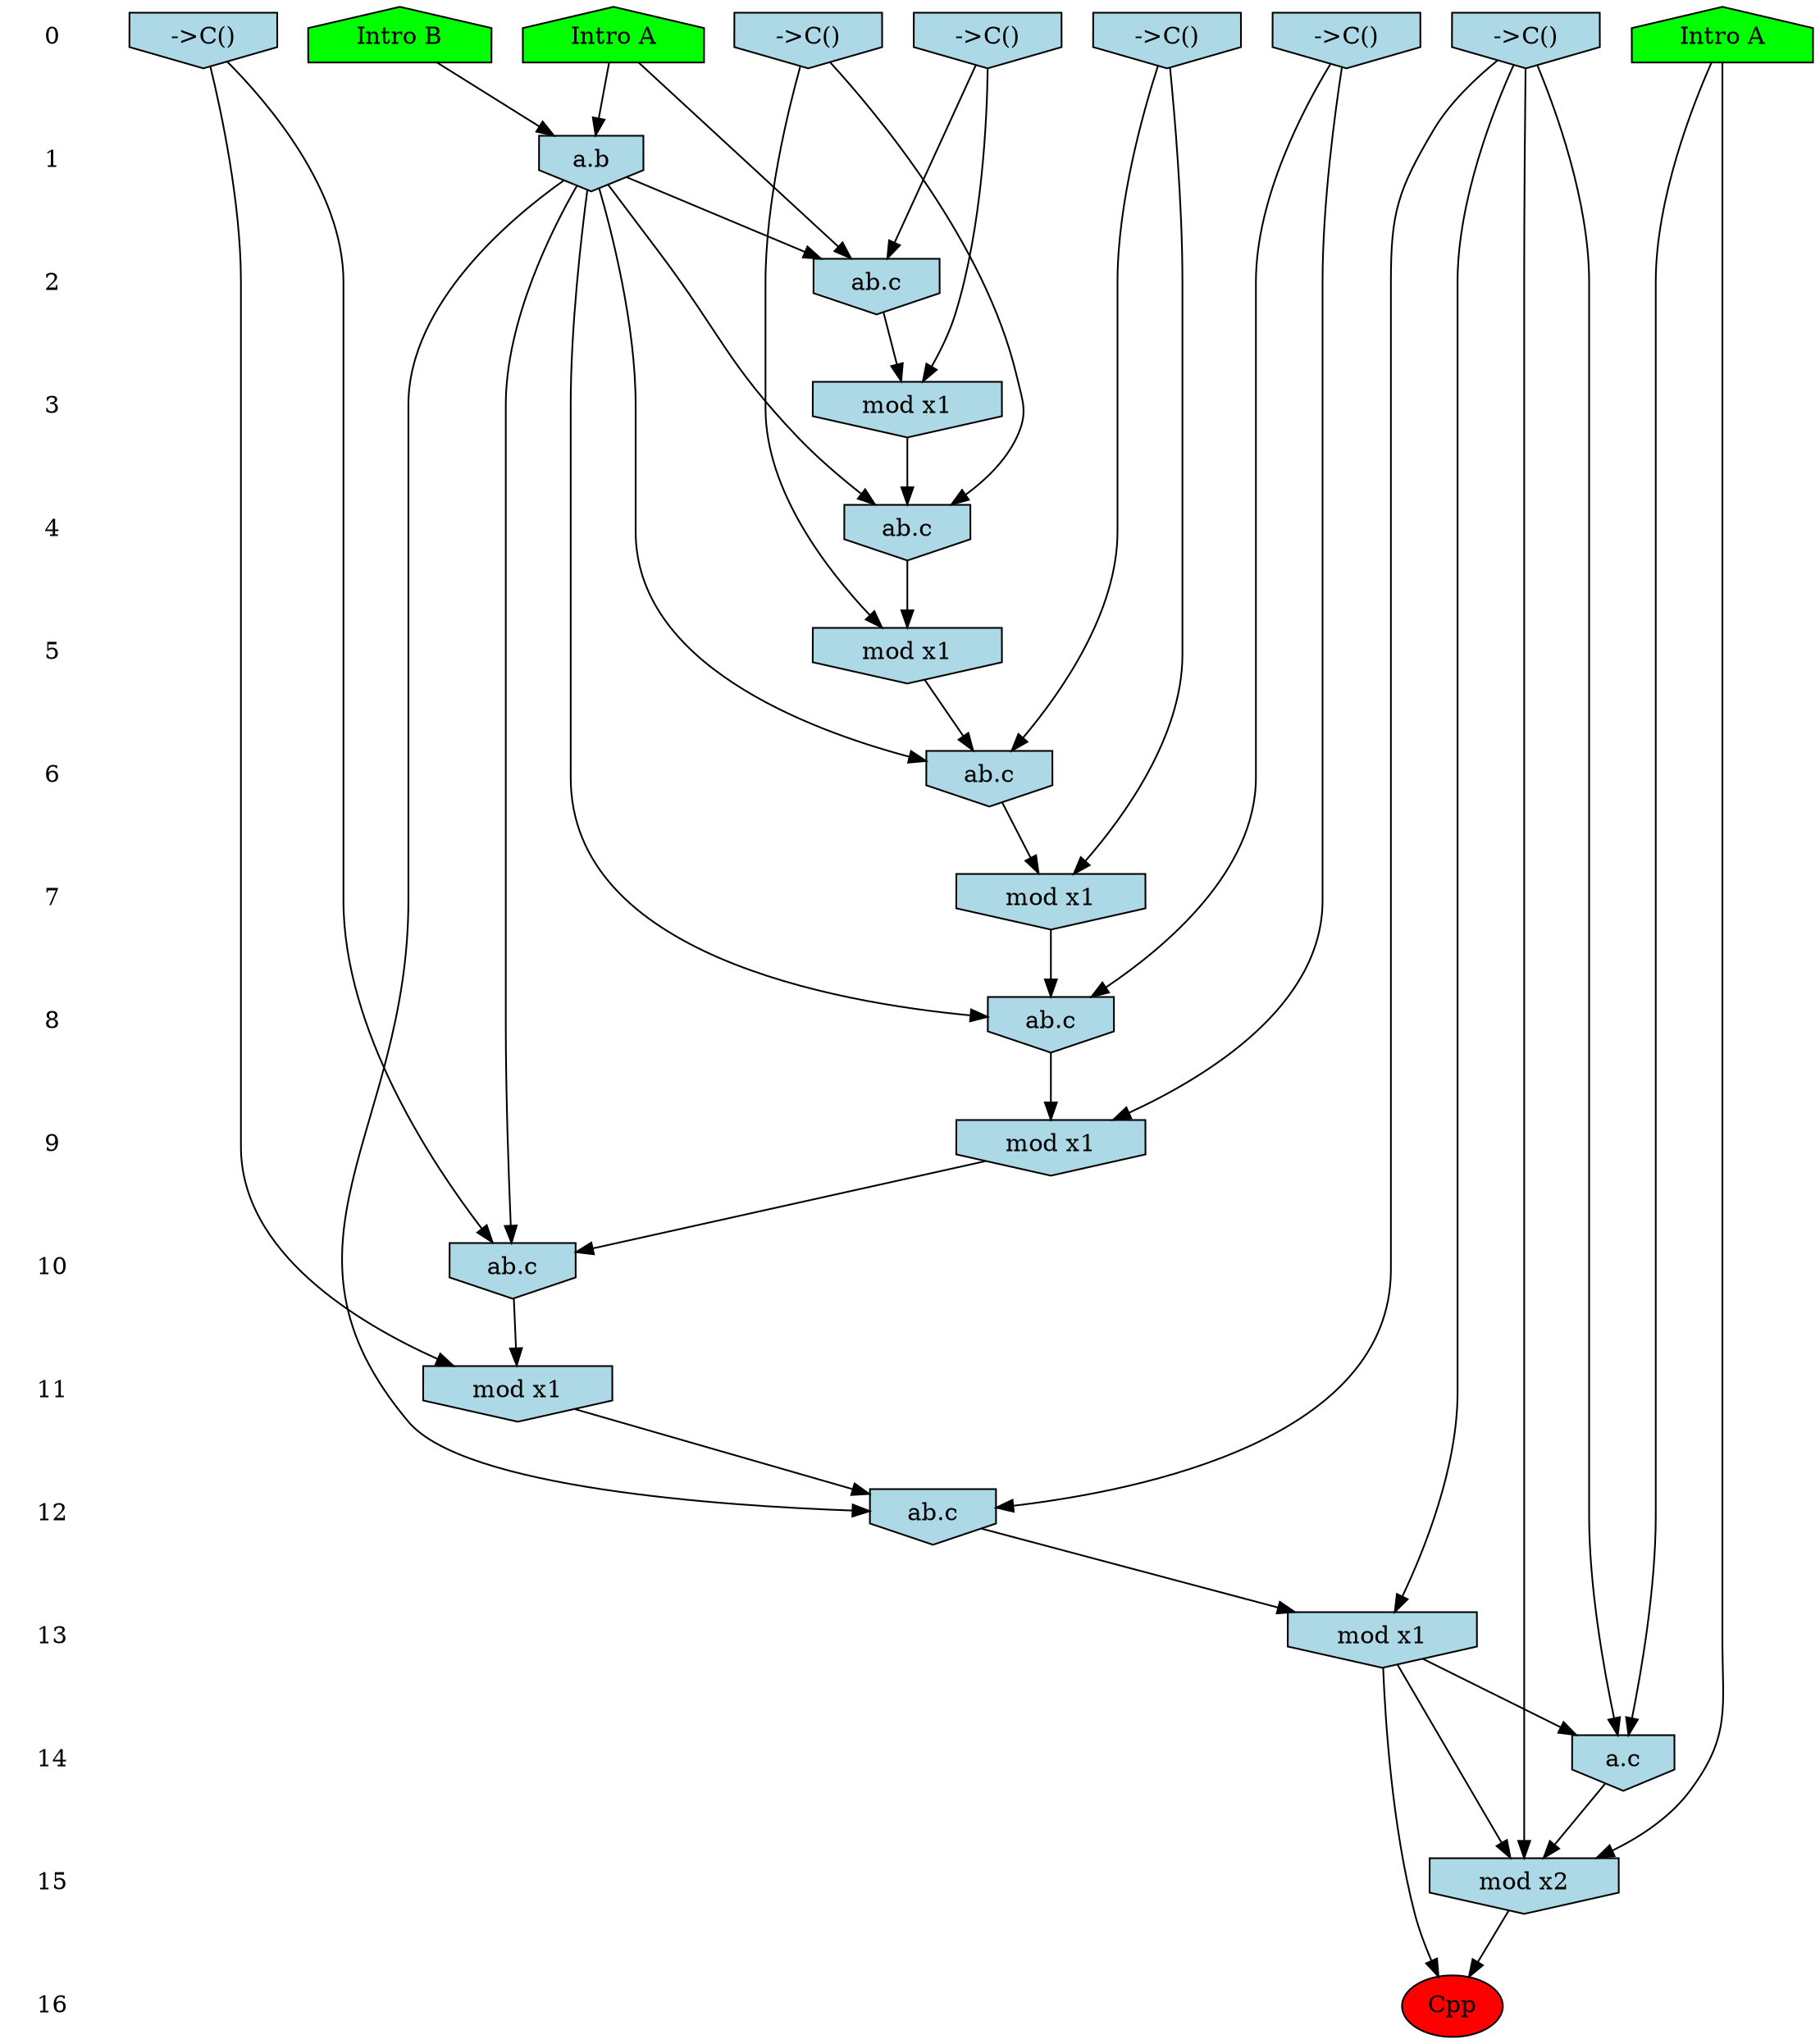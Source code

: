 /* Compression of 1 causal flows obtained in average at 2.261051E+01 t.u */
/* Compressed causal flows were: [1] */
digraph G{
 ranksep=.5 ; 
{ rank = same ; "0" [shape=plaintext] ; node_1 [label ="Intro A", shape=house, style=filled, fillcolor=green] ;
node_2 [label ="Intro A", shape=house, style=filled, fillcolor=green] ;
node_3 [label ="Intro B", shape=house, style=filled, fillcolor=green] ;
node_5 [label="->C()", shape=invhouse, style=filled, fillcolor = lightblue] ;
node_6 [label="->C()", shape=invhouse, style=filled, fillcolor = lightblue] ;
node_7 [label="->C()", shape=invhouse, style=filled, fillcolor = lightblue] ;
node_8 [label="->C()", shape=invhouse, style=filled, fillcolor = lightblue] ;
node_9 [label="->C()", shape=invhouse, style=filled, fillcolor = lightblue] ;
node_10 [label="->C()", shape=invhouse, style=filled, fillcolor = lightblue] ;
}
{ rank = same ; "1" [shape=plaintext] ; node_4 [label="a.b", shape=invhouse, style=filled, fillcolor = lightblue] ;
}
{ rank = same ; "2" [shape=plaintext] ; node_11 [label="ab.c", shape=invhouse, style=filled, fillcolor = lightblue] ;
}
{ rank = same ; "3" [shape=plaintext] ; node_12 [label="mod x1", shape=invhouse, style=filled, fillcolor = lightblue] ;
}
{ rank = same ; "4" [shape=plaintext] ; node_13 [label="ab.c", shape=invhouse, style=filled, fillcolor = lightblue] ;
}
{ rank = same ; "5" [shape=plaintext] ; node_14 [label="mod x1", shape=invhouse, style=filled, fillcolor = lightblue] ;
}
{ rank = same ; "6" [shape=plaintext] ; node_15 [label="ab.c", shape=invhouse, style=filled, fillcolor = lightblue] ;
}
{ rank = same ; "7" [shape=plaintext] ; node_16 [label="mod x1", shape=invhouse, style=filled, fillcolor = lightblue] ;
}
{ rank = same ; "8" [shape=plaintext] ; node_17 [label="ab.c", shape=invhouse, style=filled, fillcolor = lightblue] ;
}
{ rank = same ; "9" [shape=plaintext] ; node_18 [label="mod x1", shape=invhouse, style=filled, fillcolor = lightblue] ;
}
{ rank = same ; "10" [shape=plaintext] ; node_19 [label="ab.c", shape=invhouse, style=filled, fillcolor = lightblue] ;
}
{ rank = same ; "11" [shape=plaintext] ; node_20 [label="mod x1", shape=invhouse, style=filled, fillcolor = lightblue] ;
}
{ rank = same ; "12" [shape=plaintext] ; node_21 [label="ab.c", shape=invhouse, style=filled, fillcolor = lightblue] ;
}
{ rank = same ; "13" [shape=plaintext] ; node_22 [label="mod x1", shape=invhouse, style=filled, fillcolor = lightblue] ;
}
{ rank = same ; "14" [shape=plaintext] ; node_23 [label="a.c", shape=invhouse, style=filled, fillcolor = lightblue] ;
}
{ rank = same ; "15" [shape=plaintext] ; node_24 [label="mod x2", shape=invhouse, style=filled, fillcolor = lightblue] ;
}
{ rank = same ; "16" [shape=plaintext] ; node_25 [label ="Cpp", style=filled, fillcolor=red] ;
}
"0" -> "1" [style="invis"]; 
"1" -> "2" [style="invis"]; 
"2" -> "3" [style="invis"]; 
"3" -> "4" [style="invis"]; 
"4" -> "5" [style="invis"]; 
"5" -> "6" [style="invis"]; 
"6" -> "7" [style="invis"]; 
"7" -> "8" [style="invis"]; 
"8" -> "9" [style="invis"]; 
"9" -> "10" [style="invis"]; 
"10" -> "11" [style="invis"]; 
"11" -> "12" [style="invis"]; 
"12" -> "13" [style="invis"]; 
"13" -> "14" [style="invis"]; 
"14" -> "15" [style="invis"]; 
"15" -> "16" [style="invis"]; 
node_1 -> node_4
node_3 -> node_4
node_1 -> node_11
node_4 -> node_11
node_10 -> node_11
node_10 -> node_12
node_11 -> node_12
node_4 -> node_13
node_6 -> node_13
node_12 -> node_13
node_6 -> node_14
node_13 -> node_14
node_4 -> node_15
node_9 -> node_15
node_14 -> node_15
node_9 -> node_16
node_15 -> node_16
node_4 -> node_17
node_7 -> node_17
node_16 -> node_17
node_7 -> node_18
node_17 -> node_18
node_4 -> node_19
node_8 -> node_19
node_18 -> node_19
node_8 -> node_20
node_19 -> node_20
node_4 -> node_21
node_5 -> node_21
node_20 -> node_21
node_5 -> node_22
node_21 -> node_22
node_2 -> node_23
node_5 -> node_23
node_22 -> node_23
node_2 -> node_24
node_5 -> node_24
node_22 -> node_24
node_23 -> node_24
node_22 -> node_25
node_24 -> node_25
}
/*
 Dot generation time: 0.000140
*/